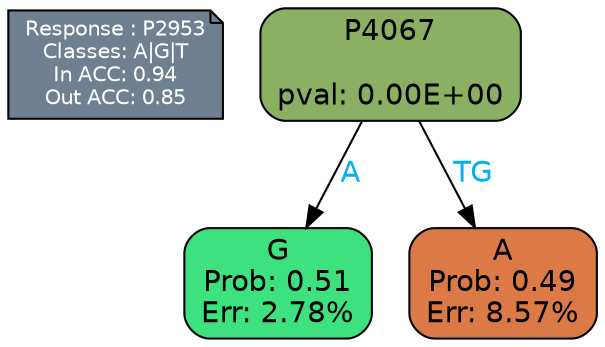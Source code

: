 digraph Tree {
node [shape=box, style="filled, rounded", color="black", fontname=helvetica] ;
graph [ranksep=equally, splines=polylines, bgcolor=transparent, dpi=600] ;
edge [fontname=helvetica] ;
LEGEND [label="Response : P2953
Classes: A|G|T
In ACC: 0.94
Out ACC: 0.85
",shape=note,align=left,style=filled,fillcolor="slategray",fontcolor="white",fontsize=10];1 [label="P4067

pval: 0.00E+00", fillcolor="#8baf63"] ;
2 [label="G
Prob: 0.51
Err: 2.78%", fillcolor="#3de27f"] ;
3 [label="A
Prob: 0.49
Err: 8.57%", fillcolor="#dc7a47"] ;
1 -> 2 [label="A",fontcolor=deepskyblue2] ;
1 -> 3 [label="TG",fontcolor=deepskyblue2] ;
{rank = same; 2;3;}{rank = same; LEGEND;1;}}